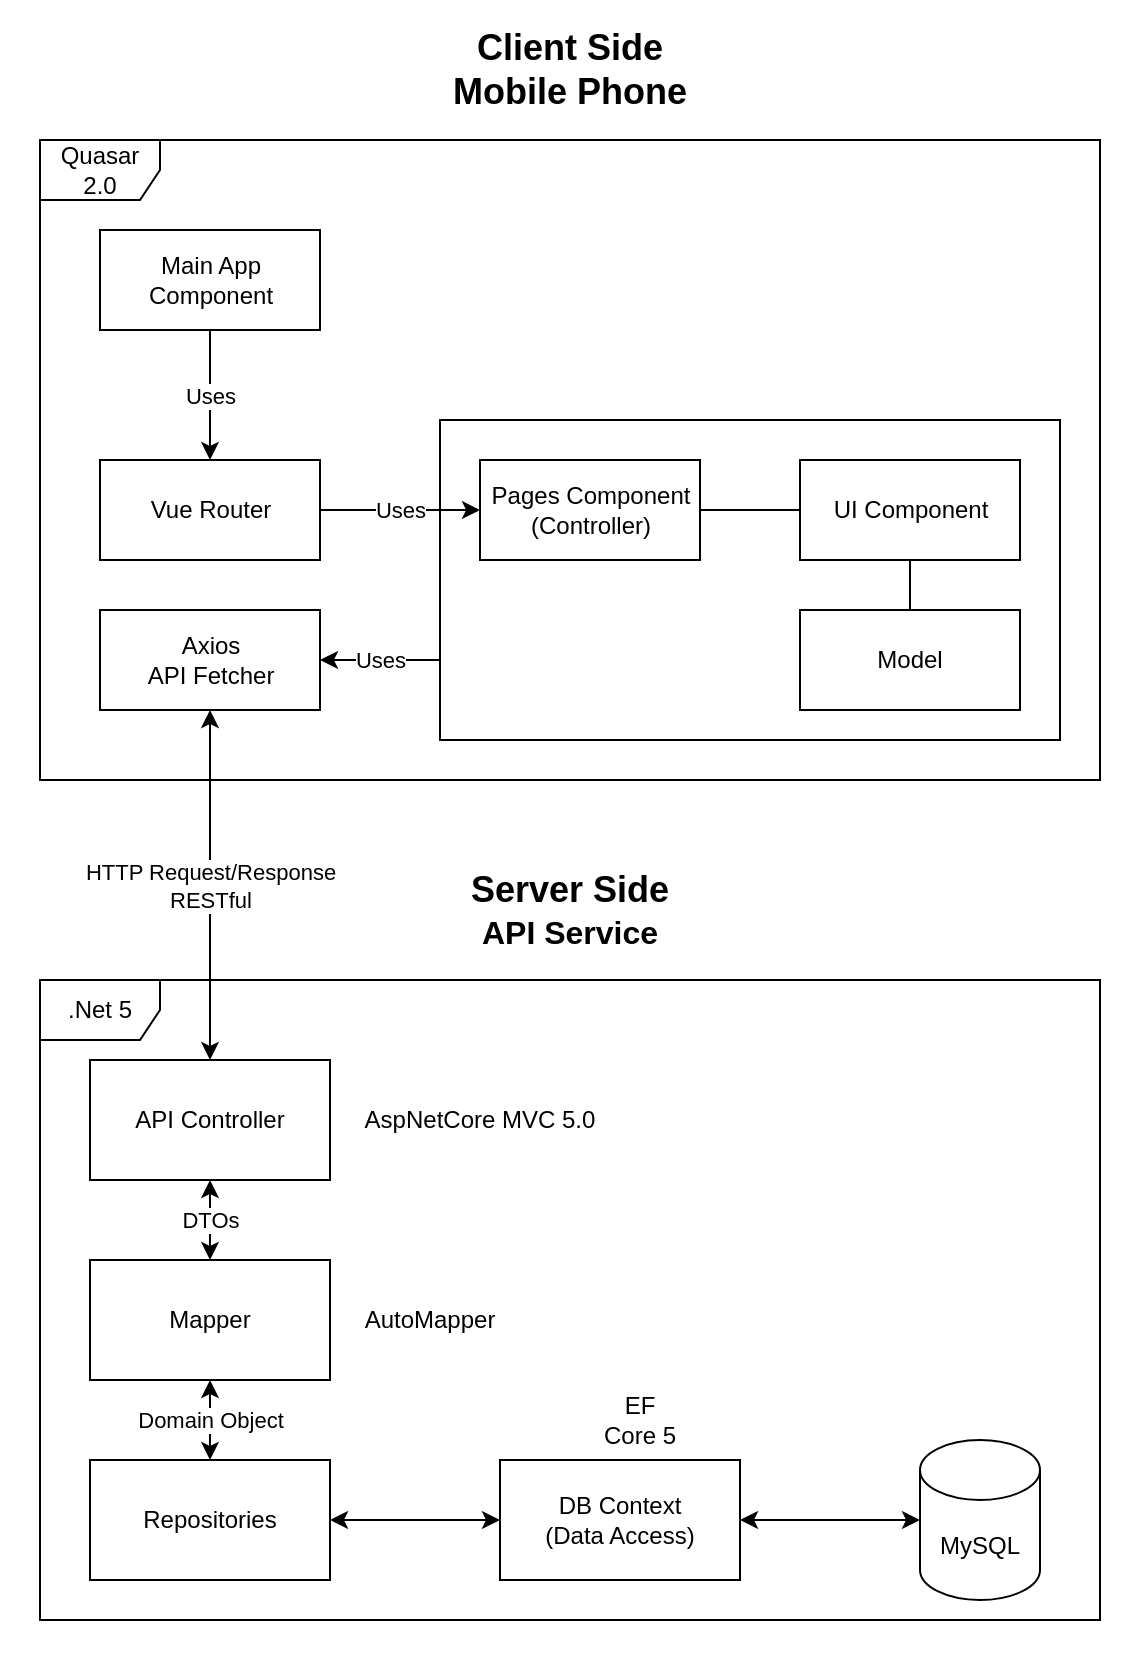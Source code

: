 <mxfile version="13.9.5" type="device"><diagram id="6oe-1C0Tz-REzsfm4hlv" name="Page-1"><mxGraphModel dx="1202" dy="632" grid="1" gridSize="10" guides="1" tooltips="1" connect="1" arrows="1" fold="1" page="1" pageScale="1" pageWidth="850" pageHeight="1100" math="0" shadow="0"><root><mxCell id="0"/><mxCell id="1" parent="0"/><mxCell id="3yvDyD8n_maTnooiy1r3-35" value="" style="rounded=0;whiteSpace=wrap;html=1;strokeColor=none;" vertex="1" parent="1"><mxGeometry x="150" y="30" width="570" height="830" as="geometry"/></mxCell><mxCell id="3yvDyD8n_maTnooiy1r3-27" value="Quasar 2.0" style="shape=umlFrame;whiteSpace=wrap;html=1;" vertex="1" parent="1"><mxGeometry x="170" y="100" width="530" height="320" as="geometry"/></mxCell><mxCell id="3yvDyD8n_maTnooiy1r3-20" value="" style="rounded=0;whiteSpace=wrap;html=1;" vertex="1" parent="1"><mxGeometry x="370" y="240" width="310" height="160" as="geometry"/></mxCell><mxCell id="zczwFfy7ZHESzBBxqNOM-19" value=".Net 5" style="shape=umlFrame;whiteSpace=wrap;html=1;" parent="1" vertex="1"><mxGeometry x="170" y="520" width="530" height="320" as="geometry"/></mxCell><mxCell id="zczwFfy7ZHESzBBxqNOM-1" value="API Controller" style="rounded=0;whiteSpace=wrap;html=1;" parent="1" vertex="1"><mxGeometry x="195" y="560" width="120" height="60" as="geometry"/></mxCell><mxCell id="zczwFfy7ZHESzBBxqNOM-2" value="Repositories" style="rounded=0;whiteSpace=wrap;html=1;" parent="1" vertex="1"><mxGeometry x="195" y="760" width="120" height="60" as="geometry"/></mxCell><mxCell id="zczwFfy7ZHESzBBxqNOM-4" value="DB Context&lt;br&gt;(Data Access)" style="rounded=0;whiteSpace=wrap;html=1;" parent="1" vertex="1"><mxGeometry x="400" y="760" width="120" height="60" as="geometry"/></mxCell><mxCell id="zczwFfy7ZHESzBBxqNOM-5" value="MySQL" style="shape=cylinder3;whiteSpace=wrap;html=1;boundedLbl=1;backgroundOutline=1;size=15;" parent="1" vertex="1"><mxGeometry x="610" y="750" width="60" height="80" as="geometry"/></mxCell><mxCell id="zczwFfy7ZHESzBBxqNOM-6" value="" style="endArrow=classic;startArrow=classic;html=1;" parent="1" source="zczwFfy7ZHESzBBxqNOM-4" target="zczwFfy7ZHESzBBxqNOM-5" edge="1"><mxGeometry width="50" height="50" relative="1" as="geometry"><mxPoint x="370" y="830" as="sourcePoint"/><mxPoint x="420" y="780" as="targetPoint"/></mxGeometry></mxCell><mxCell id="zczwFfy7ZHESzBBxqNOM-7" value="" style="endArrow=classic;startArrow=classic;html=1;" parent="1" source="zczwFfy7ZHESzBBxqNOM-2" target="zczwFfy7ZHESzBBxqNOM-4" edge="1"><mxGeometry width="50" height="50" relative="1" as="geometry"><mxPoint x="370" y="830" as="sourcePoint"/><mxPoint x="420" y="780" as="targetPoint"/></mxGeometry></mxCell><mxCell id="zczwFfy7ZHESzBBxqNOM-11" value="Mapper" style="rounded=0;whiteSpace=wrap;html=1;" parent="1" vertex="1"><mxGeometry x="195" y="660" width="120" height="60" as="geometry"/></mxCell><mxCell id="zczwFfy7ZHESzBBxqNOM-14" value="DTOs" style="endArrow=classic;startArrow=classic;html=1;" parent="1" source="zczwFfy7ZHESzBBxqNOM-11" target="zczwFfy7ZHESzBBxqNOM-1" edge="1"><mxGeometry width="50" height="50" relative="1" as="geometry"><mxPoint x="270" y="740" as="sourcePoint"/><mxPoint x="320" y="690" as="targetPoint"/><mxPoint as="offset"/></mxGeometry></mxCell><mxCell id="zczwFfy7ZHESzBBxqNOM-15" value="Domain Object" style="endArrow=classic;startArrow=classic;html=1;" parent="1" source="zczwFfy7ZHESzBBxqNOM-2" target="zczwFfy7ZHESzBBxqNOM-11" edge="1"><mxGeometry width="50" height="50" relative="1" as="geometry"><mxPoint x="270" y="740" as="sourcePoint"/><mxPoint x="320" y="690" as="targetPoint"/><mxPoint as="offset"/></mxGeometry></mxCell><mxCell id="zczwFfy7ZHESzBBxqNOM-17" value="EF Core 5" style="text;html=1;strokeColor=none;fillColor=none;align=center;verticalAlign=middle;whiteSpace=wrap;rounded=0;" parent="1" vertex="1"><mxGeometry x="450" y="730" width="40" height="20" as="geometry"/></mxCell><mxCell id="zczwFfy7ZHESzBBxqNOM-18" value="AutoMapper" style="text;html=1;strokeColor=none;fillColor=none;align=center;verticalAlign=middle;whiteSpace=wrap;rounded=0;" parent="1" vertex="1"><mxGeometry x="330" y="680" width="70" height="20" as="geometry"/></mxCell><mxCell id="3yvDyD8n_maTnooiy1r3-1" value="AspNetCore MVC 5.0" style="text;html=1;strokeColor=none;fillColor=none;align=center;verticalAlign=middle;whiteSpace=wrap;rounded=0;" vertex="1" parent="1"><mxGeometry x="330" y="580" width="120" height="20" as="geometry"/></mxCell><mxCell id="3yvDyD8n_maTnooiy1r3-3" value="Main App &lt;br&gt;Component" style="html=1;" vertex="1" parent="1"><mxGeometry x="200" y="145" width="110" height="50" as="geometry"/></mxCell><mxCell id="3yvDyD8n_maTnooiy1r3-4" value="Axios&lt;br&gt;API Fetcher" style="html=1;" vertex="1" parent="1"><mxGeometry x="200" y="335" width="110" height="50" as="geometry"/></mxCell><mxCell id="3yvDyD8n_maTnooiy1r3-7" value="Vue Router" style="html=1;" vertex="1" parent="1"><mxGeometry x="200" y="260" width="110" height="50" as="geometry"/></mxCell><mxCell id="3yvDyD8n_maTnooiy1r3-8" value="Pages Component&lt;br&gt;(Controller)" style="html=1;" vertex="1" parent="1"><mxGeometry x="390" y="260" width="110" height="50" as="geometry"/></mxCell><mxCell id="3yvDyD8n_maTnooiy1r3-13" value="Uses" style="endArrow=classic;html=1;" edge="1" parent="1" source="3yvDyD8n_maTnooiy1r3-3" target="3yvDyD8n_maTnooiy1r3-7"><mxGeometry width="50" height="50" relative="1" as="geometry"><mxPoint x="350" y="270" as="sourcePoint"/><mxPoint x="400" y="220" as="targetPoint"/></mxGeometry></mxCell><mxCell id="3yvDyD8n_maTnooiy1r3-14" value="Uses" style="endArrow=classic;html=1;" edge="1" parent="1" source="3yvDyD8n_maTnooiy1r3-7" target="3yvDyD8n_maTnooiy1r3-8"><mxGeometry width="50" height="50" relative="1" as="geometry"><mxPoint x="450" y="160" as="sourcePoint"/><mxPoint x="500" y="110" as="targetPoint"/></mxGeometry></mxCell><mxCell id="3yvDyD8n_maTnooiy1r3-17" value="UI Component" style="html=1;" vertex="1" parent="1"><mxGeometry x="550" y="260" width="110" height="50" as="geometry"/></mxCell><mxCell id="3yvDyD8n_maTnooiy1r3-21" value="Uses" style="endArrow=classic;html=1;exitX=0;exitY=0.75;exitDx=0;exitDy=0;" edge="1" parent="1" source="3yvDyD8n_maTnooiy1r3-20" target="3yvDyD8n_maTnooiy1r3-4"><mxGeometry width="50" height="50" relative="1" as="geometry"><mxPoint x="550" y="250" as="sourcePoint"/><mxPoint x="600" y="200" as="targetPoint"/></mxGeometry></mxCell><mxCell id="3yvDyD8n_maTnooiy1r3-22" value="Model" style="rounded=0;whiteSpace=wrap;html=1;" vertex="1" parent="1"><mxGeometry x="550" y="335" width="110" height="50" as="geometry"/></mxCell><mxCell id="3yvDyD8n_maTnooiy1r3-24" value="" style="endArrow=none;html=1;" edge="1" parent="1" source="3yvDyD8n_maTnooiy1r3-8" target="3yvDyD8n_maTnooiy1r3-17"><mxGeometry width="50" height="50" relative="1" as="geometry"><mxPoint x="520" y="320" as="sourcePoint"/><mxPoint x="570" y="270" as="targetPoint"/></mxGeometry></mxCell><mxCell id="3yvDyD8n_maTnooiy1r3-26" value="" style="endArrow=none;html=1;" edge="1" parent="1" source="3yvDyD8n_maTnooiy1r3-22" target="3yvDyD8n_maTnooiy1r3-17"><mxGeometry width="50" height="50" relative="1" as="geometry"><mxPoint x="520" y="320" as="sourcePoint"/><mxPoint x="570" y="270" as="targetPoint"/></mxGeometry></mxCell><mxCell id="3yvDyD8n_maTnooiy1r3-28" value="&lt;b&gt;&lt;font style=&quot;font-size: 18px&quot;&gt;Client Side&lt;br&gt;Mobile Phone&lt;/font&gt;&lt;/b&gt;" style="text;html=1;strokeColor=none;fillColor=none;align=center;verticalAlign=middle;whiteSpace=wrap;rounded=0;" vertex="1" parent="1"><mxGeometry x="370" y="50" width="130" height="30" as="geometry"/></mxCell><mxCell id="3yvDyD8n_maTnooiy1r3-30" value="&lt;span style=&quot;font-size: 18px&quot;&gt;&lt;b&gt;Server Side&lt;br&gt;&lt;/b&gt;&lt;/span&gt;&lt;font size=&quot;3&quot;&gt;&lt;b&gt;API Service&lt;/b&gt;&lt;/font&gt;" style="text;html=1;strokeColor=none;fillColor=none;align=center;verticalAlign=middle;whiteSpace=wrap;rounded=0;" vertex="1" parent="1"><mxGeometry x="370" y="470" width="130" height="30" as="geometry"/></mxCell><mxCell id="3yvDyD8n_maTnooiy1r3-33" value="HTTP Request/Response&lt;br&gt;RESTful" style="endArrow=classic;startArrow=classic;html=1;" edge="1" parent="1" source="3yvDyD8n_maTnooiy1r3-4" target="zczwFfy7ZHESzBBxqNOM-1"><mxGeometry width="50" height="50" relative="1" as="geometry"><mxPoint x="100" y="580" as="sourcePoint"/><mxPoint x="150" y="530" as="targetPoint"/></mxGeometry></mxCell></root></mxGraphModel></diagram></mxfile>